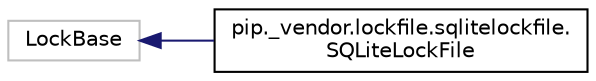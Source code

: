 digraph "Graphical Class Hierarchy"
{
  edge [fontname="Helvetica",fontsize="10",labelfontname="Helvetica",labelfontsize="10"];
  node [fontname="Helvetica",fontsize="10",shape=record];
  rankdir="LR";
  Node731 [label="LockBase",height=0.2,width=0.4,color="grey75", fillcolor="white", style="filled"];
  Node731 -> Node0 [dir="back",color="midnightblue",fontsize="10",style="solid",fontname="Helvetica"];
  Node0 [label="pip._vendor.lockfile.sqlitelockfile.\lSQLiteLockFile",height=0.2,width=0.4,color="black", fillcolor="white", style="filled",URL="$classpip_1_1__vendor_1_1lockfile_1_1sqlitelockfile_1_1_s_q_lite_lock_file.html"];
}
